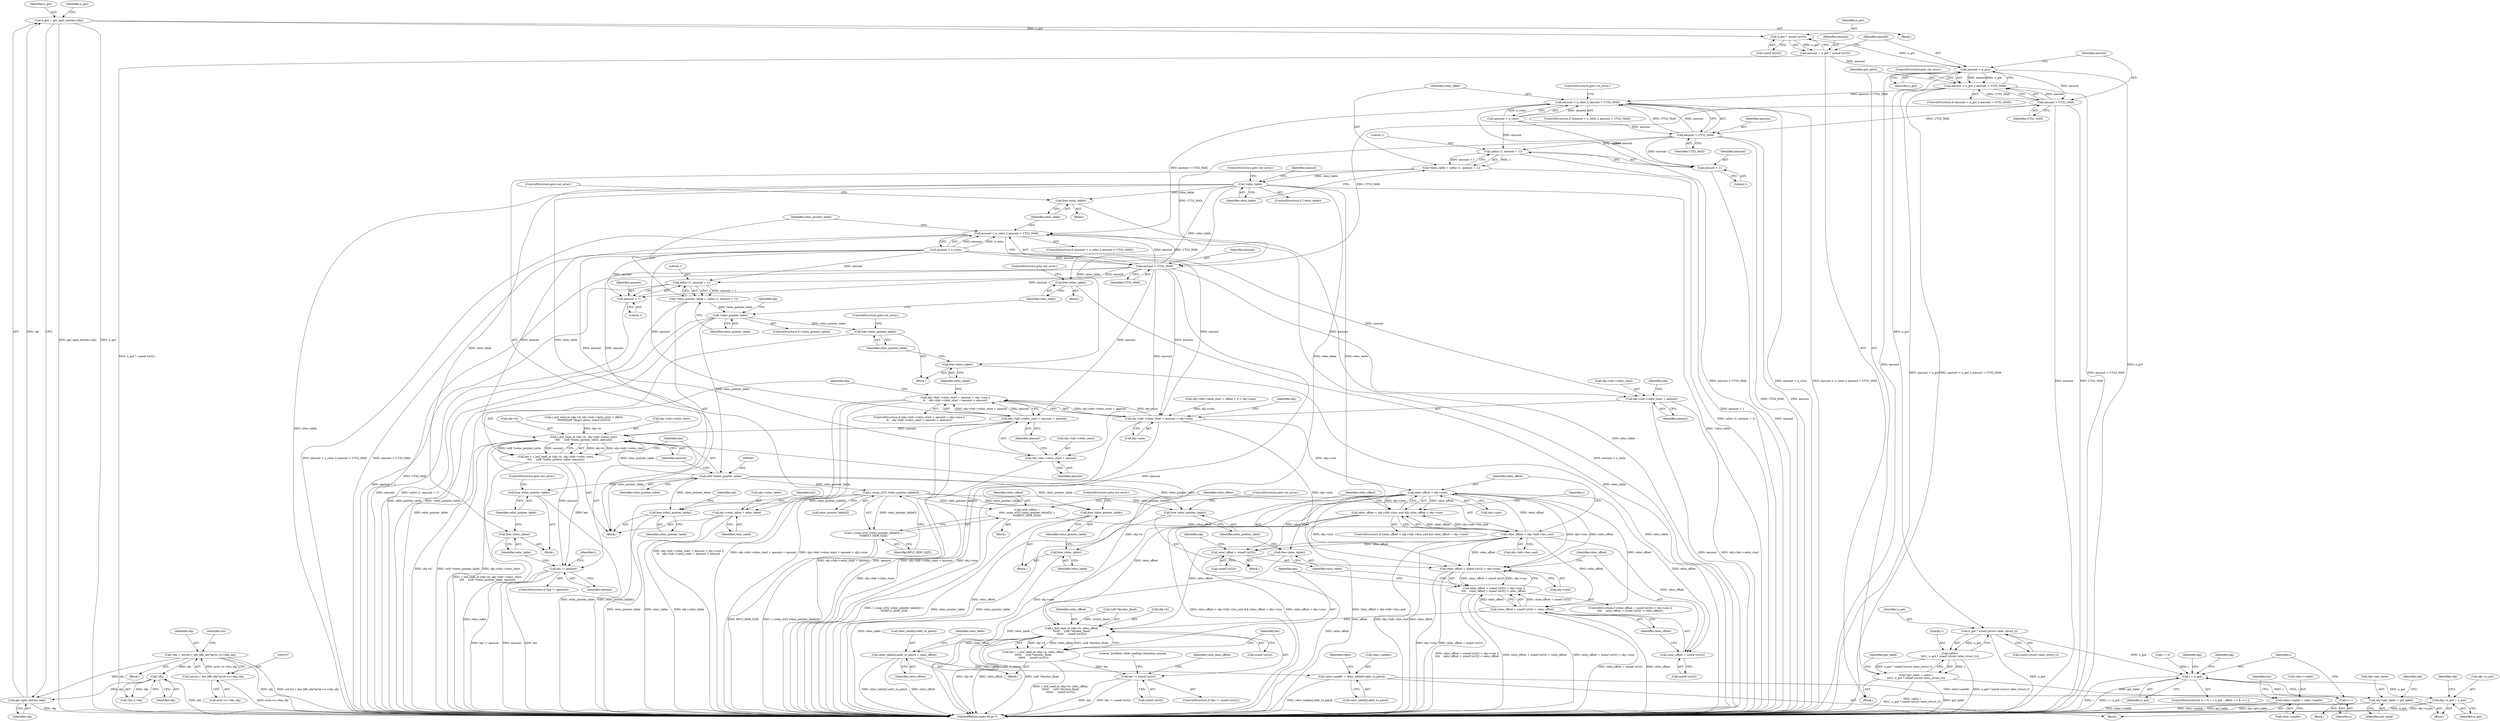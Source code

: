 digraph "0_radare2_72794dc3523bbd5bb370de3c5857cb736c387e18_0@API" {
"1000153" [label="(Call,n_got *  sizeof (ut32))"];
"1000144" [label="(Call,n_got = get_ngot_entries (obj))"];
"1000146" [label="(Call,get_ngot_entries (obj))"];
"1000104" [label="(Call,*obj = (struct r_bin_bflt_obj*)arch->o->bin_obj)"];
"1000106" [label="(Call,(struct r_bin_bflt_obj*)arch->o->bin_obj)"];
"1000128" [label="(Call,!obj)"];
"1000151" [label="(Call,amount = n_got *  sizeof (ut32))"];
"1000159" [label="(Call,amount < n_got)"];
"1000158" [label="(Call,amount < n_got || amount > UT32_MAX)"];
"1000306" [label="(Call,amount < n_reloc || amount > UT32_MAX)"];
"1000335" [label="(Call,amount < n_reloc || amount > UT32_MAX)"];
"1000162" [label="(Call,amount > UT32_MAX)"];
"1000310" [label="(Call,amount > UT32_MAX)"];
"1000318" [label="(Call,calloc (1, amount + 1))"];
"1000316" [label="(Call,*reloc_table = calloc (1, amount + 1))"];
"1000324" [label="(Call,!reloc_table)"];
"1000343" [label="(Call,free (reloc_table))"];
"1000358" [label="(Call,free (reloc_table))"];
"1000384" [label="(Call,free (reloc_table))"];
"1000409" [label="(Call,free (reloc_table))"];
"1000471" [label="(Call,free (reloc_table))"];
"1000497" [label="(Call,free (reloc_table))"];
"1000556" [label="(Call,obj->reloc_table = reloc_table)"];
"1000320" [label="(Call,amount + 1)"];
"1000339" [label="(Call,amount > UT32_MAX)"];
"1000349" [label="(Call,calloc (1, amount + 1))"];
"1000347" [label="(Call,*reloc_pointer_table = calloc (1, amount + 1))"];
"1000355" [label="(Call,!reloc_pointer_table)"];
"1000386" [label="(Call,free (reloc_pointer_table))"];
"1000400" [label="(Call,(ut8 *)reloc_pointer_table)"];
"1000391" [label="(Call,r_buf_read_at (obj->b, obj->hdr->reloc_start,\n\t\t\t\t     (ut8 *)reloc_pointer_table, amount))"];
"1000389" [label="(Call,len = r_buf_read_at (obj->b, obj->hdr->reloc_start,\n\t\t\t\t     (ut8 *)reloc_pointer_table, amount))"];
"1000405" [label="(Call,len != amount)"];
"1000478" [label="(Call,r_buf_read_at (obj->b, reloc_offset,\n\t\t\t\t\t\t     (ut8 *)&reloc_fixed,\n\t\t\t\t\t\t     sizeof (ut32)))"];
"1000476" [label="(Call,len = r_buf_read_at (obj->b, reloc_offset,\n\t\t\t\t\t\t     (ut8 *)&reloc_fixed,\n\t\t\t\t\t\t     sizeof (ut32)))"];
"1000490" [label="(Call,len != sizeof (ut32))"];
"1000508" [label="(Call,reloc_table[i].addr_to_patch = reloc_offset)"];
"1000535" [label="(Call,reloc->paddr = reloc_table[i].addr_to_patch)"];
"1000544" [label="(Call,reloc->vaddr = reloc->paddr)"];
"1000411" [label="(Call,free (reloc_pointer_table))"];
"1000432" [label="(Call,r_swap_ut32 (reloc_pointer_table[i]))"];
"1000429" [label="(Call,reloc_offset =\n\t\t\t\tr_swap_ut32 (reloc_pointer_table[i]) +\n\t\t\t\tBFLT_HDR_SIZE)"];
"1000439" [label="(Call,reloc_offset < obj->hdr->bss_end)"];
"1000438" [label="(Call,reloc_offset < obj->hdr->bss_end && reloc_offset < obj->size)"];
"1000446" [label="(Call,reloc_offset < obj->size)"];
"1000456" [label="(Call,reloc_offset + sizeof (ut32) > obj->size)"];
"1000455" [label="(Call,reloc_offset + sizeof (ut32) > obj->size ||\n\t\t\t\t    reloc_offset + sizeof (ut32) < reloc_offset)"];
"1000457" [label="(Call,reloc_offset + sizeof (ut32))"];
"1000464" [label="(Call,reloc_offset + sizeof (ut32) < reloc_offset)"];
"1000465" [label="(Call,reloc_offset + sizeof (ut32))"];
"1000431" [label="(Call,r_swap_ut32 (reloc_pointer_table[i]) +\n\t\t\t\tBFLT_HDR_SIZE)"];
"1000473" [label="(Call,free (reloc_pointer_table))"];
"1000499" [label="(Call,free (reloc_pointer_table))"];
"1000554" [label="(Call,free (reloc_pointer_table))"];
"1000351" [label="(Call,amount + 1)"];
"1000363" [label="(Call,obj->hdr->reloc_start + amount > obj->size)"];
"1000362" [label="(Call,obj->hdr->reloc_start + amount > obj->size ||\n\t\t    obj->hdr->reloc_start + amount < amount)"];
"1000364" [label="(Call,obj->hdr->reloc_start + amount)"];
"1000374" [label="(Call,obj->hdr->reloc_start + amount < amount)"];
"1000375" [label="(Call,obj->hdr->reloc_start + amount)"];
"1000172" [label="(Call,n_got * sizeof (struct reloc_struct_t))"];
"1000170" [label="(Call,calloc (\n\t\t\t\t1, n_got * sizeof (struct reloc_struct_t)))"];
"1000168" [label="(Call,*got_table = calloc (\n\t\t\t\t1, n_got * sizeof (struct reloc_struct_t)))"];
"1000277" [label="(Call,obj->got_table = got_table)"];
"1000187" [label="(Call,i < n_got)"];
"1000194" [label="(Call,i++)"];
"1000272" [label="(Call,obj->n_got = n_got)"];
"1000509" [label="(Call,reloc_table[i].addr_to_patch)"];
"1000385" [label="(Identifier,reloc_table)"];
"1000467" [label="(Call,sizeof (ut32))"];
"1000128" [label="(Call,!obj)"];
"1000349" [label="(Call,calloc (1, amount + 1))"];
"1000464" [label="(Call,reloc_offset + sizeof (ut32) < reloc_offset)"];
"1000462" [label="(Identifier,obj)"];
"1000311" [label="(Identifier,amount)"];
"1000151" [label="(Call,amount = n_got *  sizeof (ut32))"];
"1000314" [label="(ControlStructure,goto out_error;)"];
"1000362" [label="(Call,obj->hdr->reloc_start + amount > obj->size ||\n\t\t    obj->hdr->reloc_start + amount < amount)"];
"1000273" [label="(Call,obj->n_got)"];
"1000386" [label="(Call,free (reloc_pointer_table))"];
"1000487" [label="(Call,sizeof (ut32))"];
"1000381" [label="(Identifier,amount)"];
"1000498" [label="(Identifier,reloc_table)"];
"1000277" [label="(Call,obj->got_table = got_table)"];
"1000290" [label="(Block,)"];
"1000479" [label="(Call,obj->b)"];
"1000494" [label="(Block,)"];
"1000390" [label="(Identifier,len)"];
"1000548" [label="(Call,reloc->paddr)"];
"1000404" [label="(ControlStructure,if (len != amount))"];
"1000146" [label="(Call,get_ngot_entries (obj))"];
"1000441" [label="(Call,obj->hdr->bss_end)"];
"1000178" [label="(Block,)"];
"1000410" [label="(Identifier,reloc_table)"];
"1000402" [label="(Identifier,reloc_pointer_table)"];
"1000461" [label="(Call,obj->size)"];
"1000344" [label="(Identifier,reloc_table)"];
"1000162" [label="(Call,amount > UT32_MAX)"];
"1000470" [label="(Block,)"];
"1000514" [label="(Identifier,reloc_offset)"];
"1000228" [label="(Call,r_buf_read_at (obj->b, obj->hdr->data_start + offset,\n\t\t\t\t\t\t\t\t(ut8 *)&got_entry, sizeof (ut32)))"];
"1000426" [label="(Identifier,i)"];
"1000454" [label="(ControlStructure,if (reloc_offset + sizeof (ut32) > obj->size ||\n\t\t\t\t    reloc_offset + sizeof (ut32) < reloc_offset))"];
"1000195" [label="(Identifier,i)"];
"1000154" [label="(Identifier,n_got)"];
"1000115" [label="(Identifier,list)"];
"1000306" [label="(Call,amount < n_reloc || amount > UT32_MAX)"];
"1000170" [label="(Call,calloc (\n\t\t\t\t1, n_got * sizeof (struct reloc_struct_t)))"];
"1000145" [label="(Identifier,n_got)"];
"1000447" [label="(Identifier,reloc_offset)"];
"1000356" [label="(Identifier,reloc_pointer_table)"];
"1000431" [label="(Call,r_swap_ut32 (reloc_pointer_table[i]) +\n\t\t\t\tBFLT_HDR_SIZE)"];
"1000395" [label="(Call,obj->hdr->reloc_start)"];
"1000352" [label="(Identifier,amount)"];
"1000456" [label="(Call,reloc_offset + sizeof (ut32) > obj->size)"];
"1000144" [label="(Call,n_got = get_ngot_entries (obj))"];
"1000568" [label="(MethodReturn,static RList *)"];
"1000325" [label="(Identifier,reloc_table)"];
"1000503" [label="(Identifier,reloc_data_offset)"];
"1000321" [label="(Identifier,amount)"];
"1000319" [label="(Literal,1)"];
"1000473" [label="(Call,free (reloc_pointer_table))"];
"1000334" [label="(ControlStructure,if (amount < n_reloc || amount > UT32_MAX))"];
"1000335" [label="(Call,amount < n_reloc || amount > UT32_MAX)"];
"1000177" [label="(Identifier,got_table)"];
"1000367" [label="(Identifier,obj)"];
"1000446" [label="(Call,reloc_offset < obj->size)"];
"1000143" [label="(Block,)"];
"1000371" [label="(Call,obj->size)"];
"1000496" [label="(Literal,\"problem while reading relocation entries\n\")"];
"1000483" [label="(Call,(ut8 *)&reloc_fixed)"];
"1000458" [label="(Identifier,reloc_offset)"];
"1000171" [label="(Literal,1)"];
"1000323" [label="(ControlStructure,if (!reloc_table))"];
"1000189" [label="(Identifier,n_got)"];
"1000340" [label="(Identifier,amount)"];
"1000432" [label="(Call,r_swap_ut32 (reloc_pointer_table[i]))"];
"1000161" [label="(Identifier,n_got)"];
"1000406" [label="(Identifier,len)"];
"1000164" [label="(Identifier,UT32_MAX)"];
"1000546" [label="(Identifier,reloc)"];
"1000457" [label="(Call,reloc_offset + sizeof (ut32))"];
"1000160" [label="(Identifier,amount)"];
"1000169" [label="(Identifier,got_table)"];
"1000492" [label="(Call,sizeof (ut32))"];
"1000200" [label="(Call,obj->hdr->data_start + offset + 4 > obj->size)"];
"1000477" [label="(Identifier,len)"];
"1000375" [label="(Call,obj->hdr->reloc_start + amount)"];
"1000557" [label="(Call,obj->reloc_table)"];
"1000341" [label="(Identifier,UT32_MAX)"];
"1000489" [label="(ControlStructure,if (len != sizeof (ut32)))"];
"1000544" [label="(Call,reloc->vaddr = reloc->paddr)"];
"1000433" [label="(Call,reloc_pointer_table[i])"];
"1000168" [label="(Call,*got_table = calloc (\n\t\t\t\t1, n_got * sizeof (struct reloc_struct_t)))"];
"1000102" [label="(Block,)"];
"1000407" [label="(Identifier,amount)"];
"1000451" [label="(Block,)"];
"1000149" [label="(Identifier,n_got)"];
"1000400" [label="(Call,(ut8 *)reloc_pointer_table)"];
"1000383" [label="(Block,)"];
"1000272" [label="(Call,obj->n_got = n_got)"];
"1000365" [label="(Call,obj->hdr->reloc_start)"];
"1000438" [label="(Call,reloc_offset < obj->hdr->bss_end && reloc_offset < obj->size)"];
"1000343" [label="(Call,free (reloc_table))"];
"1000361" [label="(ControlStructure,if (obj->hdr->reloc_start + amount > obj->size ||\n\t\t    obj->hdr->reloc_start + amount < amount))"];
"1000558" [label="(Identifier,obj)"];
"1000405" [label="(Call,len != amount)"];
"1000378" [label="(Identifier,obj)"];
"1000310" [label="(Call,amount > UT32_MAX)"];
"1000351" [label="(Call,amount + 1)"];
"1000318" [label="(Call,calloc (1, amount + 1))"];
"1000436" [label="(Identifier,BFLT_HDR_SIZE)"];
"1000348" [label="(Identifier,reloc_pointer_table)"];
"1000279" [label="(Identifier,obj)"];
"1000497" [label="(Call,free (reloc_table))"];
"1000387" [label="(Identifier,reloc_pointer_table)"];
"1000482" [label="(Identifier,reloc_offset)"];
"1000370" [label="(Identifier,amount)"];
"1000437" [label="(ControlStructure,if (reloc_offset < obj->hdr->bss_end && reloc_offset < obj->size))"];
"1000490" [label="(Call,len != sizeof (ut32))"];
"1000427" [label="(Block,)"];
"1000345" [label="(ControlStructure,goto out_error;)"];
"1000491" [label="(Identifier,len)"];
"1000475" [label="(ControlStructure,goto out_error;)"];
"1000281" [label="(Identifier,got_table)"];
"1000360" [label="(ControlStructure,goto out_error;)"];
"1000372" [label="(Identifier,obj)"];
"1000545" [label="(Call,reloc->vaddr)"];
"1000448" [label="(Call,obj->size)"];
"1000155" [label="(Call,sizeof (ut32))"];
"1000157" [label="(ControlStructure,if (amount < n_got || amount > UT32_MAX))"];
"1000104" [label="(Call,*obj = (struct r_bin_bflt_obj*)arch->o->bin_obj)"];
"1000204" [label="(Identifier,obj)"];
"1000529" [label="(Block,)"];
"1000305" [label="(ControlStructure,if (amount < n_reloc || amount > UT32_MAX))"];
"1000535" [label="(Call,reloc->paddr = reloc_table[i].addr_to_patch)"];
"1000190" [label="(Block,)"];
"1000359" [label="(Identifier,reloc_table)"];
"1000474" [label="(Identifier,reloc_pointer_table)"];
"1000536" [label="(Call,reloc->paddr)"];
"1000465" [label="(Call,reloc_offset + sizeof (ut32))"];
"1000108" [label="(Call,arch->o->bin_obj)"];
"1000147" [label="(Identifier,obj)"];
"1000354" [label="(ControlStructure,if (!reloc_pointer_table))"];
"1000320" [label="(Call,amount + 1)"];
"1000409" [label="(Call,free (reloc_table))"];
"1000376" [label="(Call,obj->hdr->reloc_start)"];
"1000183" [label="(ControlStructure,for (i = 0; i < n_got ; offset += 4, i++))"];
"1000153" [label="(Call,n_got *  sizeof (ut32))"];
"1000554" [label="(Call,free (reloc_pointer_table))"];
"1000539" [label="(Call,reloc_table[i].addr_to_patch)"];
"1000560" [label="(Identifier,reloc_table)"];
"1000106" [label="(Call,(struct r_bin_bflt_obj*)arch->o->bin_obj)"];
"1000476" [label="(Call,len = r_buf_read_at (obj->b, reloc_offset,\n\t\t\t\t\t\t     (ut8 *)&reloc_fixed,\n\t\t\t\t\t\t     sizeof (ut32)))"];
"1000347" [label="(Call,*reloc_pointer_table = calloc (1, amount + 1))"];
"1000329" [label="(Identifier,amount)"];
"1000358" [label="(Call,free (reloc_table))"];
"1000408" [label="(Block,)"];
"1000274" [label="(Identifier,obj)"];
"1000152" [label="(Identifier,amount)"];
"1000174" [label="(Call,sizeof (struct reloc_struct_t))"];
"1000276" [label="(Identifier,n_got)"];
"1000317" [label="(Identifier,reloc_table)"];
"1000105" [label="(Identifier,obj)"];
"1000150" [label="(Block,)"];
"1000336" [label="(Call,amount < n_reloc)"];
"1000158" [label="(Call,amount < n_got || amount > UT32_MAX)"];
"1000403" [label="(Identifier,amount)"];
"1000389" [label="(Call,len = r_buf_read_at (obj->b, obj->hdr->reloc_start,\n\t\t\t\t     (ut8 *)reloc_pointer_table, amount))"];
"1000384" [label="(Call,free (reloc_table))"];
"1000342" [label="(Block,)"];
"1000324" [label="(Call,!reloc_table)"];
"1000392" [label="(Call,obj->b)"];
"1000364" [label="(Call,obj->hdr->reloc_start + amount)"];
"1000327" [label="(ControlStructure,goto out_error;)"];
"1000439" [label="(Call,reloc_offset < obj->hdr->bss_end)"];
"1000278" [label="(Call,obj->got_table)"];
"1000166" [label="(ControlStructure,goto out_error;)"];
"1000388" [label="(ControlStructure,goto out_error;)"];
"1000188" [label="(Identifier,i)"];
"1000307" [label="(Call,amount < n_reloc)"];
"1000382" [label="(Identifier,amount)"];
"1000562" [label="(Identifier,list)"];
"1000413" [label="(ControlStructure,goto out_error;)"];
"1000355" [label="(Call,!reloc_pointer_table)"];
"1000374" [label="(Call,obj->hdr->reloc_start + amount < amount)"];
"1000316" [label="(Call,*reloc_table = calloc (1, amount + 1))"];
"1000500" [label="(Identifier,reloc_pointer_table)"];
"1000411" [label="(Call,free (reloc_pointer_table))"];
"1000552" [label="(Identifier,list)"];
"1000194" [label="(Call,i++)"];
"1000478" [label="(Call,r_buf_read_at (obj->b, reloc_offset,\n\t\t\t\t\t\t     (ut8 *)&reloc_fixed,\n\t\t\t\t\t\t     sizeof (ut32)))"];
"1000416" [label="(Identifier,i)"];
"1000518" [label="(Identifier,reloc_table)"];
"1000499" [label="(Call,free (reloc_pointer_table))"];
"1000466" [label="(Identifier,reloc_offset)"];
"1000286" [label="(Identifier,obj)"];
"1000471" [label="(Call,free (reloc_table))"];
"1000184" [label="(Call,i = 0)"];
"1000353" [label="(Literal,1)"];
"1000312" [label="(Identifier,UT32_MAX)"];
"1000391" [label="(Call,r_buf_read_at (obj->b, obj->hdr->reloc_start,\n\t\t\t\t     (ut8 *)reloc_pointer_table, amount))"];
"1000501" [label="(ControlStructure,goto out_error;)"];
"1000129" [label="(Identifier,obj)"];
"1000556" [label="(Call,obj->reloc_table = reloc_table)"];
"1000472" [label="(Identifier,reloc_table)"];
"1000159" [label="(Call,amount < n_got)"];
"1000125" [label="(Call,!list || !obj)"];
"1000508" [label="(Call,reloc_table[i].addr_to_patch = reloc_offset)"];
"1000187" [label="(Call,i < n_got)"];
"1000429" [label="(Call,reloc_offset =\n\t\t\t\tr_swap_ut32 (reloc_pointer_table[i]) +\n\t\t\t\tBFLT_HDR_SIZE)"];
"1000163" [label="(Identifier,amount)"];
"1000322" [label="(Literal,1)"];
"1000350" [label="(Literal,1)"];
"1000430" [label="(Identifier,reloc_offset)"];
"1000412" [label="(Identifier,reloc_pointer_table)"];
"1000440" [label="(Identifier,reloc_offset)"];
"1000357" [label="(Block,)"];
"1000455" [label="(Call,reloc_offset + sizeof (ut32) > obj->size ||\n\t\t\t\t    reloc_offset + sizeof (ut32) < reloc_offset)"];
"1000469" [label="(Identifier,reloc_offset)"];
"1000173" [label="(Identifier,n_got)"];
"1000339" [label="(Call,amount > UT32_MAX)"];
"1000459" [label="(Call,sizeof (ut32))"];
"1000172" [label="(Call,n_got * sizeof (struct reloc_struct_t))"];
"1000363" [label="(Call,obj->hdr->reloc_start + amount > obj->size)"];
"1000555" [label="(Identifier,reloc_pointer_table)"];
"1000153" -> "1000151"  [label="AST: "];
"1000153" -> "1000155"  [label="CFG: "];
"1000154" -> "1000153"  [label="AST: "];
"1000155" -> "1000153"  [label="AST: "];
"1000151" -> "1000153"  [label="CFG: "];
"1000153" -> "1000151"  [label="DDG: n_got"];
"1000144" -> "1000153"  [label="DDG: n_got"];
"1000153" -> "1000159"  [label="DDG: n_got"];
"1000144" -> "1000143"  [label="AST: "];
"1000144" -> "1000146"  [label="CFG: "];
"1000145" -> "1000144"  [label="AST: "];
"1000146" -> "1000144"  [label="AST: "];
"1000149" -> "1000144"  [label="CFG: "];
"1000144" -> "1000568"  [label="DDG: n_got"];
"1000144" -> "1000568"  [label="DDG: get_ngot_entries (obj)"];
"1000146" -> "1000144"  [label="DDG: obj"];
"1000146" -> "1000147"  [label="CFG: "];
"1000147" -> "1000146"  [label="AST: "];
"1000146" -> "1000568"  [label="DDG: obj"];
"1000104" -> "1000146"  [label="DDG: obj"];
"1000128" -> "1000146"  [label="DDG: obj"];
"1000104" -> "1000102"  [label="AST: "];
"1000104" -> "1000106"  [label="CFG: "];
"1000105" -> "1000104"  [label="AST: "];
"1000106" -> "1000104"  [label="AST: "];
"1000115" -> "1000104"  [label="CFG: "];
"1000104" -> "1000568"  [label="DDG: obj"];
"1000104" -> "1000568"  [label="DDG: (struct r_bin_bflt_obj*)arch->o->bin_obj"];
"1000106" -> "1000104"  [label="DDG: arch->o->bin_obj"];
"1000104" -> "1000128"  [label="DDG: obj"];
"1000106" -> "1000108"  [label="CFG: "];
"1000107" -> "1000106"  [label="AST: "];
"1000108" -> "1000106"  [label="AST: "];
"1000106" -> "1000568"  [label="DDG: arch->o->bin_obj"];
"1000128" -> "1000125"  [label="AST: "];
"1000128" -> "1000129"  [label="CFG: "];
"1000129" -> "1000128"  [label="AST: "];
"1000125" -> "1000128"  [label="CFG: "];
"1000128" -> "1000568"  [label="DDG: obj"];
"1000128" -> "1000125"  [label="DDG: obj"];
"1000151" -> "1000150"  [label="AST: "];
"1000152" -> "1000151"  [label="AST: "];
"1000160" -> "1000151"  [label="CFG: "];
"1000151" -> "1000568"  [label="DDG: n_got *  sizeof (ut32)"];
"1000151" -> "1000159"  [label="DDG: amount"];
"1000159" -> "1000158"  [label="AST: "];
"1000159" -> "1000161"  [label="CFG: "];
"1000160" -> "1000159"  [label="AST: "];
"1000161" -> "1000159"  [label="AST: "];
"1000163" -> "1000159"  [label="CFG: "];
"1000158" -> "1000159"  [label="CFG: "];
"1000159" -> "1000568"  [label="DDG: amount"];
"1000159" -> "1000568"  [label="DDG: n_got"];
"1000159" -> "1000158"  [label="DDG: amount"];
"1000159" -> "1000158"  [label="DDG: n_got"];
"1000159" -> "1000162"  [label="DDG: amount"];
"1000159" -> "1000172"  [label="DDG: n_got"];
"1000158" -> "1000157"  [label="AST: "];
"1000158" -> "1000162"  [label="CFG: "];
"1000162" -> "1000158"  [label="AST: "];
"1000166" -> "1000158"  [label="CFG: "];
"1000169" -> "1000158"  [label="CFG: "];
"1000158" -> "1000568"  [label="DDG: amount < n_got"];
"1000158" -> "1000568"  [label="DDG: amount < n_got || amount > UT32_MAX"];
"1000158" -> "1000568"  [label="DDG: amount > UT32_MAX"];
"1000162" -> "1000158"  [label="DDG: amount"];
"1000162" -> "1000158"  [label="DDG: UT32_MAX"];
"1000158" -> "1000306"  [label="DDG: amount > UT32_MAX"];
"1000306" -> "1000305"  [label="AST: "];
"1000306" -> "1000307"  [label="CFG: "];
"1000306" -> "1000310"  [label="CFG: "];
"1000307" -> "1000306"  [label="AST: "];
"1000310" -> "1000306"  [label="AST: "];
"1000314" -> "1000306"  [label="CFG: "];
"1000317" -> "1000306"  [label="CFG: "];
"1000306" -> "1000568"  [label="DDG: amount > UT32_MAX"];
"1000306" -> "1000568"  [label="DDG: amount < n_reloc"];
"1000306" -> "1000568"  [label="DDG: amount < n_reloc || amount > UT32_MAX"];
"1000307" -> "1000306"  [label="DDG: amount"];
"1000307" -> "1000306"  [label="DDG: n_reloc"];
"1000310" -> "1000306"  [label="DDG: amount"];
"1000310" -> "1000306"  [label="DDG: UT32_MAX"];
"1000306" -> "1000335"  [label="DDG: amount > UT32_MAX"];
"1000335" -> "1000334"  [label="AST: "];
"1000335" -> "1000336"  [label="CFG: "];
"1000335" -> "1000339"  [label="CFG: "];
"1000336" -> "1000335"  [label="AST: "];
"1000339" -> "1000335"  [label="AST: "];
"1000344" -> "1000335"  [label="CFG: "];
"1000348" -> "1000335"  [label="CFG: "];
"1000335" -> "1000568"  [label="DDG: amount > UT32_MAX"];
"1000335" -> "1000568"  [label="DDG: amount < n_reloc"];
"1000335" -> "1000568"  [label="DDG: amount < n_reloc || amount > UT32_MAX"];
"1000336" -> "1000335"  [label="DDG: amount"];
"1000336" -> "1000335"  [label="DDG: n_reloc"];
"1000339" -> "1000335"  [label="DDG: amount"];
"1000339" -> "1000335"  [label="DDG: UT32_MAX"];
"1000162" -> "1000164"  [label="CFG: "];
"1000163" -> "1000162"  [label="AST: "];
"1000164" -> "1000162"  [label="AST: "];
"1000162" -> "1000568"  [label="DDG: UT32_MAX"];
"1000162" -> "1000568"  [label="DDG: amount"];
"1000162" -> "1000310"  [label="DDG: UT32_MAX"];
"1000162" -> "1000339"  [label="DDG: UT32_MAX"];
"1000310" -> "1000312"  [label="CFG: "];
"1000311" -> "1000310"  [label="AST: "];
"1000312" -> "1000310"  [label="AST: "];
"1000310" -> "1000568"  [label="DDG: UT32_MAX"];
"1000310" -> "1000568"  [label="DDG: amount"];
"1000307" -> "1000310"  [label="DDG: amount"];
"1000310" -> "1000318"  [label="DDG: amount"];
"1000310" -> "1000320"  [label="DDG: amount"];
"1000310" -> "1000339"  [label="DDG: UT32_MAX"];
"1000318" -> "1000316"  [label="AST: "];
"1000318" -> "1000320"  [label="CFG: "];
"1000319" -> "1000318"  [label="AST: "];
"1000320" -> "1000318"  [label="AST: "];
"1000316" -> "1000318"  [label="CFG: "];
"1000318" -> "1000568"  [label="DDG: amount + 1"];
"1000318" -> "1000316"  [label="DDG: 1"];
"1000318" -> "1000316"  [label="DDG: amount + 1"];
"1000307" -> "1000318"  [label="DDG: amount"];
"1000316" -> "1000290"  [label="AST: "];
"1000317" -> "1000316"  [label="AST: "];
"1000325" -> "1000316"  [label="CFG: "];
"1000316" -> "1000568"  [label="DDG: calloc (1, amount + 1)"];
"1000316" -> "1000324"  [label="DDG: reloc_table"];
"1000324" -> "1000323"  [label="AST: "];
"1000324" -> "1000325"  [label="CFG: "];
"1000325" -> "1000324"  [label="AST: "];
"1000327" -> "1000324"  [label="CFG: "];
"1000329" -> "1000324"  [label="CFG: "];
"1000324" -> "1000568"  [label="DDG: !reloc_table"];
"1000324" -> "1000568"  [label="DDG: reloc_table"];
"1000324" -> "1000343"  [label="DDG: reloc_table"];
"1000324" -> "1000358"  [label="DDG: reloc_table"];
"1000324" -> "1000384"  [label="DDG: reloc_table"];
"1000324" -> "1000409"  [label="DDG: reloc_table"];
"1000324" -> "1000471"  [label="DDG: reloc_table"];
"1000324" -> "1000497"  [label="DDG: reloc_table"];
"1000324" -> "1000556"  [label="DDG: reloc_table"];
"1000343" -> "1000342"  [label="AST: "];
"1000343" -> "1000344"  [label="CFG: "];
"1000344" -> "1000343"  [label="AST: "];
"1000345" -> "1000343"  [label="CFG: "];
"1000343" -> "1000568"  [label="DDG: reloc_table"];
"1000358" -> "1000357"  [label="AST: "];
"1000358" -> "1000359"  [label="CFG: "];
"1000359" -> "1000358"  [label="AST: "];
"1000360" -> "1000358"  [label="CFG: "];
"1000358" -> "1000568"  [label="DDG: reloc_table"];
"1000384" -> "1000383"  [label="AST: "];
"1000384" -> "1000385"  [label="CFG: "];
"1000385" -> "1000384"  [label="AST: "];
"1000387" -> "1000384"  [label="CFG: "];
"1000384" -> "1000568"  [label="DDG: reloc_table"];
"1000409" -> "1000408"  [label="AST: "];
"1000409" -> "1000410"  [label="CFG: "];
"1000410" -> "1000409"  [label="AST: "];
"1000412" -> "1000409"  [label="CFG: "];
"1000409" -> "1000568"  [label="DDG: reloc_table"];
"1000471" -> "1000470"  [label="AST: "];
"1000471" -> "1000472"  [label="CFG: "];
"1000472" -> "1000471"  [label="AST: "];
"1000474" -> "1000471"  [label="CFG: "];
"1000471" -> "1000568"  [label="DDG: reloc_table"];
"1000497" -> "1000494"  [label="AST: "];
"1000497" -> "1000498"  [label="CFG: "];
"1000498" -> "1000497"  [label="AST: "];
"1000500" -> "1000497"  [label="CFG: "];
"1000497" -> "1000568"  [label="DDG: reloc_table"];
"1000556" -> "1000290"  [label="AST: "];
"1000556" -> "1000560"  [label="CFG: "];
"1000557" -> "1000556"  [label="AST: "];
"1000560" -> "1000556"  [label="AST: "];
"1000562" -> "1000556"  [label="CFG: "];
"1000556" -> "1000568"  [label="DDG: reloc_table"];
"1000556" -> "1000568"  [label="DDG: obj->reloc_table"];
"1000320" -> "1000322"  [label="CFG: "];
"1000321" -> "1000320"  [label="AST: "];
"1000322" -> "1000320"  [label="AST: "];
"1000320" -> "1000568"  [label="DDG: amount"];
"1000307" -> "1000320"  [label="DDG: amount"];
"1000339" -> "1000341"  [label="CFG: "];
"1000340" -> "1000339"  [label="AST: "];
"1000341" -> "1000339"  [label="AST: "];
"1000339" -> "1000568"  [label="DDG: amount"];
"1000339" -> "1000568"  [label="DDG: UT32_MAX"];
"1000336" -> "1000339"  [label="DDG: amount"];
"1000339" -> "1000349"  [label="DDG: amount"];
"1000339" -> "1000351"  [label="DDG: amount"];
"1000339" -> "1000363"  [label="DDG: amount"];
"1000339" -> "1000364"  [label="DDG: amount"];
"1000339" -> "1000374"  [label="DDG: amount"];
"1000339" -> "1000375"  [label="DDG: amount"];
"1000339" -> "1000391"  [label="DDG: amount"];
"1000349" -> "1000347"  [label="AST: "];
"1000349" -> "1000351"  [label="CFG: "];
"1000350" -> "1000349"  [label="AST: "];
"1000351" -> "1000349"  [label="AST: "];
"1000347" -> "1000349"  [label="CFG: "];
"1000349" -> "1000568"  [label="DDG: amount + 1"];
"1000349" -> "1000347"  [label="DDG: 1"];
"1000349" -> "1000347"  [label="DDG: amount + 1"];
"1000336" -> "1000349"  [label="DDG: amount"];
"1000347" -> "1000290"  [label="AST: "];
"1000348" -> "1000347"  [label="AST: "];
"1000356" -> "1000347"  [label="CFG: "];
"1000347" -> "1000568"  [label="DDG: calloc (1, amount + 1)"];
"1000347" -> "1000355"  [label="DDG: reloc_pointer_table"];
"1000355" -> "1000354"  [label="AST: "];
"1000355" -> "1000356"  [label="CFG: "];
"1000356" -> "1000355"  [label="AST: "];
"1000359" -> "1000355"  [label="CFG: "];
"1000367" -> "1000355"  [label="CFG: "];
"1000355" -> "1000568"  [label="DDG: reloc_pointer_table"];
"1000355" -> "1000568"  [label="DDG: !reloc_pointer_table"];
"1000355" -> "1000386"  [label="DDG: reloc_pointer_table"];
"1000355" -> "1000400"  [label="DDG: reloc_pointer_table"];
"1000386" -> "1000383"  [label="AST: "];
"1000386" -> "1000387"  [label="CFG: "];
"1000387" -> "1000386"  [label="AST: "];
"1000388" -> "1000386"  [label="CFG: "];
"1000386" -> "1000568"  [label="DDG: reloc_pointer_table"];
"1000400" -> "1000391"  [label="AST: "];
"1000400" -> "1000402"  [label="CFG: "];
"1000401" -> "1000400"  [label="AST: "];
"1000402" -> "1000400"  [label="AST: "];
"1000403" -> "1000400"  [label="CFG: "];
"1000400" -> "1000391"  [label="DDG: reloc_pointer_table"];
"1000400" -> "1000411"  [label="DDG: reloc_pointer_table"];
"1000400" -> "1000432"  [label="DDG: reloc_pointer_table"];
"1000400" -> "1000473"  [label="DDG: reloc_pointer_table"];
"1000400" -> "1000499"  [label="DDG: reloc_pointer_table"];
"1000400" -> "1000554"  [label="DDG: reloc_pointer_table"];
"1000391" -> "1000389"  [label="AST: "];
"1000391" -> "1000403"  [label="CFG: "];
"1000392" -> "1000391"  [label="AST: "];
"1000395" -> "1000391"  [label="AST: "];
"1000403" -> "1000391"  [label="AST: "];
"1000389" -> "1000391"  [label="CFG: "];
"1000391" -> "1000568"  [label="DDG: obj->b"];
"1000391" -> "1000568"  [label="DDG: (ut8 *)reloc_pointer_table"];
"1000391" -> "1000568"  [label="DDG: obj->hdr->reloc_start"];
"1000391" -> "1000389"  [label="DDG: obj->b"];
"1000391" -> "1000389"  [label="DDG: obj->hdr->reloc_start"];
"1000391" -> "1000389"  [label="DDG: (ut8 *)reloc_pointer_table"];
"1000391" -> "1000389"  [label="DDG: amount"];
"1000228" -> "1000391"  [label="DDG: obj->b"];
"1000374" -> "1000391"  [label="DDG: amount"];
"1000336" -> "1000391"  [label="DDG: amount"];
"1000391" -> "1000405"  [label="DDG: amount"];
"1000391" -> "1000478"  [label="DDG: obj->b"];
"1000389" -> "1000290"  [label="AST: "];
"1000390" -> "1000389"  [label="AST: "];
"1000406" -> "1000389"  [label="CFG: "];
"1000389" -> "1000568"  [label="DDG: r_buf_read_at (obj->b, obj->hdr->reloc_start,\n\t\t\t\t     (ut8 *)reloc_pointer_table, amount)"];
"1000389" -> "1000405"  [label="DDG: len"];
"1000405" -> "1000404"  [label="AST: "];
"1000405" -> "1000407"  [label="CFG: "];
"1000406" -> "1000405"  [label="AST: "];
"1000407" -> "1000405"  [label="AST: "];
"1000410" -> "1000405"  [label="CFG: "];
"1000416" -> "1000405"  [label="CFG: "];
"1000405" -> "1000568"  [label="DDG: len != amount"];
"1000405" -> "1000568"  [label="DDG: amount"];
"1000405" -> "1000568"  [label="DDG: len"];
"1000478" -> "1000476"  [label="AST: "];
"1000478" -> "1000487"  [label="CFG: "];
"1000479" -> "1000478"  [label="AST: "];
"1000482" -> "1000478"  [label="AST: "];
"1000483" -> "1000478"  [label="AST: "];
"1000487" -> "1000478"  [label="AST: "];
"1000476" -> "1000478"  [label="CFG: "];
"1000478" -> "1000568"  [label="DDG: (ut8 *)&reloc_fixed"];
"1000478" -> "1000568"  [label="DDG: obj->b"];
"1000478" -> "1000568"  [label="DDG: reloc_offset"];
"1000478" -> "1000476"  [label="DDG: obj->b"];
"1000478" -> "1000476"  [label="DDG: reloc_offset"];
"1000478" -> "1000476"  [label="DDG: (ut8 *)&reloc_fixed"];
"1000464" -> "1000478"  [label="DDG: reloc_offset"];
"1000439" -> "1000478"  [label="DDG: reloc_offset"];
"1000446" -> "1000478"  [label="DDG: reloc_offset"];
"1000483" -> "1000478"  [label="DDG: &reloc_fixed"];
"1000478" -> "1000508"  [label="DDG: reloc_offset"];
"1000476" -> "1000451"  [label="AST: "];
"1000477" -> "1000476"  [label="AST: "];
"1000491" -> "1000476"  [label="CFG: "];
"1000476" -> "1000568"  [label="DDG: r_buf_read_at (obj->b, reloc_offset,\n\t\t\t\t\t\t     (ut8 *)&reloc_fixed,\n\t\t\t\t\t\t     sizeof (ut32))"];
"1000476" -> "1000490"  [label="DDG: len"];
"1000490" -> "1000489"  [label="AST: "];
"1000490" -> "1000492"  [label="CFG: "];
"1000491" -> "1000490"  [label="AST: "];
"1000492" -> "1000490"  [label="AST: "];
"1000496" -> "1000490"  [label="CFG: "];
"1000503" -> "1000490"  [label="CFG: "];
"1000490" -> "1000568"  [label="DDG: len"];
"1000490" -> "1000568"  [label="DDG: len != sizeof (ut32)"];
"1000508" -> "1000451"  [label="AST: "];
"1000508" -> "1000514"  [label="CFG: "];
"1000509" -> "1000508"  [label="AST: "];
"1000514" -> "1000508"  [label="AST: "];
"1000518" -> "1000508"  [label="CFG: "];
"1000508" -> "1000568"  [label="DDG: reloc_table[i].addr_to_patch"];
"1000508" -> "1000568"  [label="DDG: reloc_offset"];
"1000508" -> "1000535"  [label="DDG: reloc_table[i].addr_to_patch"];
"1000535" -> "1000529"  [label="AST: "];
"1000535" -> "1000539"  [label="CFG: "];
"1000536" -> "1000535"  [label="AST: "];
"1000539" -> "1000535"  [label="AST: "];
"1000546" -> "1000535"  [label="CFG: "];
"1000535" -> "1000568"  [label="DDG: reloc_table[i].addr_to_patch"];
"1000535" -> "1000544"  [label="DDG: reloc->paddr"];
"1000544" -> "1000529"  [label="AST: "];
"1000544" -> "1000548"  [label="CFG: "];
"1000545" -> "1000544"  [label="AST: "];
"1000548" -> "1000544"  [label="AST: "];
"1000552" -> "1000544"  [label="CFG: "];
"1000544" -> "1000568"  [label="DDG: reloc->paddr"];
"1000544" -> "1000568"  [label="DDG: reloc->vaddr"];
"1000411" -> "1000408"  [label="AST: "];
"1000411" -> "1000412"  [label="CFG: "];
"1000412" -> "1000411"  [label="AST: "];
"1000413" -> "1000411"  [label="CFG: "];
"1000411" -> "1000568"  [label="DDG: reloc_pointer_table"];
"1000432" -> "1000431"  [label="AST: "];
"1000432" -> "1000433"  [label="CFG: "];
"1000433" -> "1000432"  [label="AST: "];
"1000436" -> "1000432"  [label="CFG: "];
"1000432" -> "1000568"  [label="DDG: reloc_pointer_table[i]"];
"1000432" -> "1000429"  [label="DDG: reloc_pointer_table[i]"];
"1000432" -> "1000431"  [label="DDG: reloc_pointer_table[i]"];
"1000432" -> "1000473"  [label="DDG: reloc_pointer_table[i]"];
"1000432" -> "1000499"  [label="DDG: reloc_pointer_table[i]"];
"1000432" -> "1000554"  [label="DDG: reloc_pointer_table[i]"];
"1000429" -> "1000427"  [label="AST: "];
"1000429" -> "1000431"  [label="CFG: "];
"1000430" -> "1000429"  [label="AST: "];
"1000431" -> "1000429"  [label="AST: "];
"1000440" -> "1000429"  [label="CFG: "];
"1000429" -> "1000568"  [label="DDG: r_swap_ut32 (reloc_pointer_table[i]) +\n\t\t\t\tBFLT_HDR_SIZE"];
"1000429" -> "1000439"  [label="DDG: reloc_offset"];
"1000439" -> "1000438"  [label="AST: "];
"1000439" -> "1000441"  [label="CFG: "];
"1000440" -> "1000439"  [label="AST: "];
"1000441" -> "1000439"  [label="AST: "];
"1000447" -> "1000439"  [label="CFG: "];
"1000438" -> "1000439"  [label="CFG: "];
"1000439" -> "1000568"  [label="DDG: reloc_offset"];
"1000439" -> "1000568"  [label="DDG: obj->hdr->bss_end"];
"1000439" -> "1000438"  [label="DDG: reloc_offset"];
"1000439" -> "1000438"  [label="DDG: obj->hdr->bss_end"];
"1000439" -> "1000446"  [label="DDG: reloc_offset"];
"1000439" -> "1000456"  [label="DDG: reloc_offset"];
"1000439" -> "1000457"  [label="DDG: reloc_offset"];
"1000439" -> "1000464"  [label="DDG: reloc_offset"];
"1000439" -> "1000465"  [label="DDG: reloc_offset"];
"1000438" -> "1000437"  [label="AST: "];
"1000438" -> "1000446"  [label="CFG: "];
"1000446" -> "1000438"  [label="AST: "];
"1000458" -> "1000438"  [label="CFG: "];
"1000426" -> "1000438"  [label="CFG: "];
"1000438" -> "1000568"  [label="DDG: reloc_offset < obj->hdr->bss_end && reloc_offset < obj->size"];
"1000438" -> "1000568"  [label="DDG: reloc_offset < obj->size"];
"1000438" -> "1000568"  [label="DDG: reloc_offset < obj->hdr->bss_end"];
"1000446" -> "1000438"  [label="DDG: reloc_offset"];
"1000446" -> "1000438"  [label="DDG: obj->size"];
"1000446" -> "1000448"  [label="CFG: "];
"1000447" -> "1000446"  [label="AST: "];
"1000448" -> "1000446"  [label="AST: "];
"1000446" -> "1000568"  [label="DDG: reloc_offset"];
"1000446" -> "1000568"  [label="DDG: obj->size"];
"1000456" -> "1000446"  [label="DDG: obj->size"];
"1000363" -> "1000446"  [label="DDG: obj->size"];
"1000446" -> "1000456"  [label="DDG: reloc_offset"];
"1000446" -> "1000456"  [label="DDG: obj->size"];
"1000446" -> "1000457"  [label="DDG: reloc_offset"];
"1000446" -> "1000464"  [label="DDG: reloc_offset"];
"1000446" -> "1000465"  [label="DDG: reloc_offset"];
"1000456" -> "1000455"  [label="AST: "];
"1000456" -> "1000461"  [label="CFG: "];
"1000457" -> "1000456"  [label="AST: "];
"1000461" -> "1000456"  [label="AST: "];
"1000466" -> "1000456"  [label="CFG: "];
"1000455" -> "1000456"  [label="CFG: "];
"1000456" -> "1000568"  [label="DDG: obj->size"];
"1000456" -> "1000568"  [label="DDG: reloc_offset + sizeof (ut32)"];
"1000456" -> "1000455"  [label="DDG: reloc_offset + sizeof (ut32)"];
"1000456" -> "1000455"  [label="DDG: obj->size"];
"1000363" -> "1000456"  [label="DDG: obj->size"];
"1000455" -> "1000454"  [label="AST: "];
"1000455" -> "1000464"  [label="CFG: "];
"1000464" -> "1000455"  [label="AST: "];
"1000472" -> "1000455"  [label="CFG: "];
"1000477" -> "1000455"  [label="CFG: "];
"1000455" -> "1000568"  [label="DDG: reloc_offset + sizeof (ut32) > obj->size ||\n\t\t\t\t    reloc_offset + sizeof (ut32) < reloc_offset"];
"1000455" -> "1000568"  [label="DDG: reloc_offset + sizeof (ut32) < reloc_offset"];
"1000455" -> "1000568"  [label="DDG: reloc_offset + sizeof (ut32) > obj->size"];
"1000464" -> "1000455"  [label="DDG: reloc_offset + sizeof (ut32)"];
"1000464" -> "1000455"  [label="DDG: reloc_offset"];
"1000457" -> "1000459"  [label="CFG: "];
"1000458" -> "1000457"  [label="AST: "];
"1000459" -> "1000457"  [label="AST: "];
"1000462" -> "1000457"  [label="CFG: "];
"1000457" -> "1000568"  [label="DDG: reloc_offset"];
"1000464" -> "1000469"  [label="CFG: "];
"1000465" -> "1000464"  [label="AST: "];
"1000469" -> "1000464"  [label="AST: "];
"1000464" -> "1000568"  [label="DDG: reloc_offset + sizeof (ut32)"];
"1000464" -> "1000568"  [label="DDG: reloc_offset"];
"1000465" -> "1000467"  [label="CFG: "];
"1000466" -> "1000465"  [label="AST: "];
"1000467" -> "1000465"  [label="AST: "];
"1000469" -> "1000465"  [label="CFG: "];
"1000431" -> "1000436"  [label="CFG: "];
"1000436" -> "1000431"  [label="AST: "];
"1000431" -> "1000568"  [label="DDG: BFLT_HDR_SIZE"];
"1000431" -> "1000568"  [label="DDG: r_swap_ut32 (reloc_pointer_table[i])"];
"1000473" -> "1000470"  [label="AST: "];
"1000473" -> "1000474"  [label="CFG: "];
"1000474" -> "1000473"  [label="AST: "];
"1000475" -> "1000473"  [label="CFG: "];
"1000473" -> "1000568"  [label="DDG: reloc_pointer_table"];
"1000499" -> "1000494"  [label="AST: "];
"1000499" -> "1000500"  [label="CFG: "];
"1000500" -> "1000499"  [label="AST: "];
"1000501" -> "1000499"  [label="CFG: "];
"1000499" -> "1000568"  [label="DDG: reloc_pointer_table"];
"1000554" -> "1000290"  [label="AST: "];
"1000554" -> "1000555"  [label="CFG: "];
"1000555" -> "1000554"  [label="AST: "];
"1000558" -> "1000554"  [label="CFG: "];
"1000554" -> "1000568"  [label="DDG: reloc_pointer_table"];
"1000351" -> "1000353"  [label="CFG: "];
"1000352" -> "1000351"  [label="AST: "];
"1000353" -> "1000351"  [label="AST: "];
"1000351" -> "1000568"  [label="DDG: amount"];
"1000336" -> "1000351"  [label="DDG: amount"];
"1000363" -> "1000362"  [label="AST: "];
"1000363" -> "1000371"  [label="CFG: "];
"1000364" -> "1000363"  [label="AST: "];
"1000371" -> "1000363"  [label="AST: "];
"1000378" -> "1000363"  [label="CFG: "];
"1000362" -> "1000363"  [label="CFG: "];
"1000363" -> "1000568"  [label="DDG: obj->hdr->reloc_start + amount"];
"1000363" -> "1000568"  [label="DDG: obj->size"];
"1000363" -> "1000362"  [label="DDG: obj->hdr->reloc_start + amount"];
"1000363" -> "1000362"  [label="DDG: obj->size"];
"1000336" -> "1000363"  [label="DDG: amount"];
"1000200" -> "1000363"  [label="DDG: obj->size"];
"1000362" -> "1000361"  [label="AST: "];
"1000362" -> "1000374"  [label="CFG: "];
"1000374" -> "1000362"  [label="AST: "];
"1000385" -> "1000362"  [label="CFG: "];
"1000390" -> "1000362"  [label="CFG: "];
"1000362" -> "1000568"  [label="DDG: obj->hdr->reloc_start + amount > obj->size ||\n\t\t    obj->hdr->reloc_start + amount < amount"];
"1000362" -> "1000568"  [label="DDG: obj->hdr->reloc_start + amount < amount"];
"1000362" -> "1000568"  [label="DDG: obj->hdr->reloc_start + amount > obj->size"];
"1000374" -> "1000362"  [label="DDG: obj->hdr->reloc_start + amount"];
"1000374" -> "1000362"  [label="DDG: amount"];
"1000364" -> "1000370"  [label="CFG: "];
"1000365" -> "1000364"  [label="AST: "];
"1000370" -> "1000364"  [label="AST: "];
"1000372" -> "1000364"  [label="CFG: "];
"1000364" -> "1000568"  [label="DDG: obj->hdr->reloc_start"];
"1000364" -> "1000568"  [label="DDG: amount"];
"1000336" -> "1000364"  [label="DDG: amount"];
"1000374" -> "1000382"  [label="CFG: "];
"1000375" -> "1000374"  [label="AST: "];
"1000382" -> "1000374"  [label="AST: "];
"1000374" -> "1000568"  [label="DDG: obj->hdr->reloc_start + amount"];
"1000374" -> "1000568"  [label="DDG: amount"];
"1000336" -> "1000374"  [label="DDG: amount"];
"1000375" -> "1000381"  [label="CFG: "];
"1000376" -> "1000375"  [label="AST: "];
"1000381" -> "1000375"  [label="AST: "];
"1000382" -> "1000375"  [label="CFG: "];
"1000375" -> "1000568"  [label="DDG: obj->hdr->reloc_start"];
"1000336" -> "1000375"  [label="DDG: amount"];
"1000172" -> "1000170"  [label="AST: "];
"1000172" -> "1000174"  [label="CFG: "];
"1000173" -> "1000172"  [label="AST: "];
"1000174" -> "1000172"  [label="AST: "];
"1000170" -> "1000172"  [label="CFG: "];
"1000172" -> "1000568"  [label="DDG: n_got"];
"1000172" -> "1000170"  [label="DDG: n_got"];
"1000172" -> "1000187"  [label="DDG: n_got"];
"1000170" -> "1000168"  [label="AST: "];
"1000171" -> "1000170"  [label="AST: "];
"1000168" -> "1000170"  [label="CFG: "];
"1000170" -> "1000568"  [label="DDG: n_got * sizeof (struct reloc_struct_t)"];
"1000170" -> "1000168"  [label="DDG: 1"];
"1000170" -> "1000168"  [label="DDG: n_got * sizeof (struct reloc_struct_t)"];
"1000168" -> "1000150"  [label="AST: "];
"1000169" -> "1000168"  [label="AST: "];
"1000177" -> "1000168"  [label="CFG: "];
"1000168" -> "1000568"  [label="DDG: got_table"];
"1000168" -> "1000568"  [label="DDG: calloc (\n\t\t\t\t1, n_got * sizeof (struct reloc_struct_t))"];
"1000168" -> "1000277"  [label="DDG: got_table"];
"1000277" -> "1000178"  [label="AST: "];
"1000277" -> "1000281"  [label="CFG: "];
"1000278" -> "1000277"  [label="AST: "];
"1000281" -> "1000277"  [label="AST: "];
"1000286" -> "1000277"  [label="CFG: "];
"1000277" -> "1000568"  [label="DDG: obj->got_table"];
"1000277" -> "1000568"  [label="DDG: got_table"];
"1000187" -> "1000183"  [label="AST: "];
"1000187" -> "1000189"  [label="CFG: "];
"1000188" -> "1000187"  [label="AST: "];
"1000189" -> "1000187"  [label="AST: "];
"1000204" -> "1000187"  [label="CFG: "];
"1000274" -> "1000187"  [label="CFG: "];
"1000187" -> "1000568"  [label="DDG: i"];
"1000187" -> "1000568"  [label="DDG: i < n_got"];
"1000184" -> "1000187"  [label="DDG: i"];
"1000194" -> "1000187"  [label="DDG: i"];
"1000187" -> "1000194"  [label="DDG: i"];
"1000187" -> "1000272"  [label="DDG: n_got"];
"1000194" -> "1000190"  [label="AST: "];
"1000194" -> "1000195"  [label="CFG: "];
"1000195" -> "1000194"  [label="AST: "];
"1000188" -> "1000194"  [label="CFG: "];
"1000272" -> "1000178"  [label="AST: "];
"1000272" -> "1000276"  [label="CFG: "];
"1000273" -> "1000272"  [label="AST: "];
"1000276" -> "1000272"  [label="AST: "];
"1000279" -> "1000272"  [label="CFG: "];
"1000272" -> "1000568"  [label="DDG: n_got"];
"1000272" -> "1000568"  [label="DDG: obj->n_got"];
}
